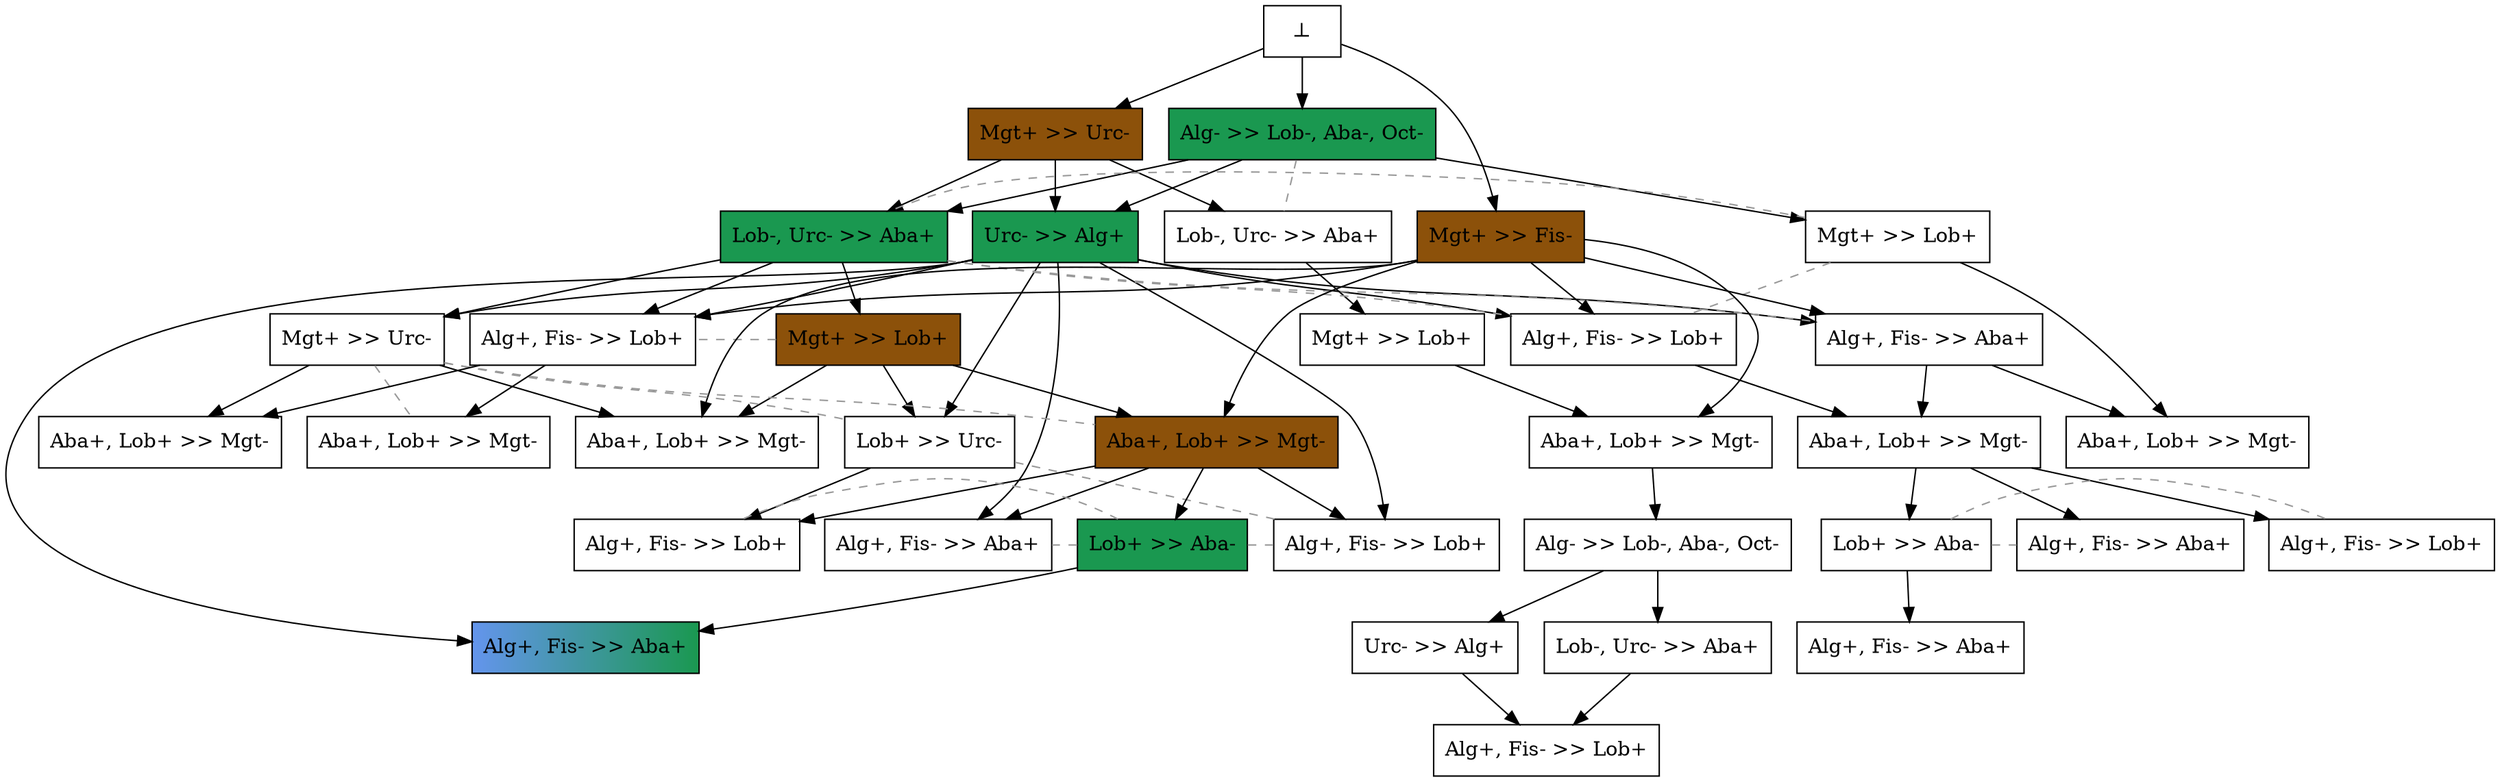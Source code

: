 digraph test {
  e3 -> e7;
  e1 -> e8;
  e1 -> e12;
  e3 -> e12;
  e1 -> e14;
  e3 -> e14;
  e7 -> e16;
  e14 -> e27;
  e2 -> e36;
  e12 -> e36;
  e2 -> e38;
  e12 -> e38;
  e12 -> e44;
  e14 -> e44;
  e2 -> e55;
  e16 -> e55;
  e2 -> e59;
  e12 -> e59;
  e14 -> e59;
  e12 -> e62;
  e27 -> e62;
  e55 -> e80;
  e2 -> e81;
  e27 -> e81;
  e36 -> e86;
  e38 -> e86;
  e81 -> e97;
  e80 -> e102;
  e80 -> e105;
  e86 -> e111;
  e12 -> e176;
  e97 -> e176;
  e102 -> e178;
  e105 -> e178;
  e62 -> e181;
  e81 -> e181;
  e111 -> e195;
  e2 -> e211;
  e27 -> e211;
  e44 -> e211;
  e12 -> e271;
  e81 -> e271;
  e12 -> e274;
  e81 -> e274;
  e44 -> e276;
  e59 -> e276;
  e86 -> e305;
  e86 -> e308;
  e8 -> e403;
  e38 -> e403;
  e59 -> e426;
  e0 -> e1;
  e0 -> e2;
  e0 -> e3;

//conflicts
  e1 -> e7 [arrowhead=none color=gray60 style=dashed constraint=false];
  e8 -> e14 [arrowhead=none color=gray60 style=dashed constraint=false];
  e8 -> e36 [arrowhead=none color=gray60 style=dashed constraint=false];
  e14 -> e36 [arrowhead=none color=gray60 style=dashed constraint=false];
  e14 -> e38 [arrowhead=none color=gray60 style=dashed constraint=false];
  e27 -> e59 [arrowhead=none color=gray60 style=dashed constraint=false];
  e44 -> e62 [arrowhead=none color=gray60 style=dashed constraint=false];
  e44 -> e81 [arrowhead=none color=gray60 style=dashed constraint=false];
  e44 -> e426 [arrowhead=none color=gray60 style=dashed constraint=false];
  e62 -> e274 [arrowhead=none color=gray60 style=dashed constraint=false];
  e97 -> e181 [arrowhead=none color=gray60 style=dashed constraint=false];
  e97 -> e271 [arrowhead=none color=gray60 style=dashed constraint=false];
  e97 -> e274 [arrowhead=none color=gray60 style=dashed constraint=false];
  e111 -> e305 [arrowhead=none color=gray60 style=dashed constraint=false];
  e111 -> e308 [arrowhead=none color=gray60 style=dashed constraint=false];

  e1 [color="black" fillcolor="#1a9850" label="Alg- >> Lob-, Aba-, Oct-" shape=box style=filled];
  e2 [color="black" fillcolor="#8c510a" label="Mgt+ >> Fis-" shape=box style=filled];
  e3 [color="black" fillcolor="#8c510a" label="Mgt+ >> Urc-" shape=box style=filled];
  e7 [color="black" fillcolor="white" label="Lob-, Urc- >> Aba+" shape=box style=filled];
  e8 [color="black" fillcolor="white" label="Mgt+ >> Lob+" shape=box style=filled];
  e12 [color="black" fillcolor="#1a9850" label="Urc- >> Alg+" shape=box style=filled];
  e14 [color="black" fillcolor="#1a9850" label="Lob-, Urc- >> Aba+" shape=box style=filled];
  e16 [color="black" fillcolor="white" label="Mgt+ >> Lob+" shape=box style=filled];
  e27 [color="black" fillcolor="#8c510a" label="Mgt+ >> Lob+" shape=box style=filled];
  e36 [color="black" fillcolor="white" label="Alg+, Fis- >> Lob+" shape=box style=filled];
  e38 [color="black" fillcolor="white" label="Alg+, Fis- >> Aba+" shape=box style=filled];
  e44 [color="black" fillcolor="white" label="Mgt+ >> Urc-" shape=box style=filled];
  e55 [color="black" fillcolor="white" label="Aba+, Lob+ >> Mgt-" shape=box style=filled];
  e59 [color="black" fillcolor="white" label="Alg+, Fis- >> Lob+" shape=box style=filled];
  e62 [color="black" fillcolor="white" label="Lob+ >> Urc-" shape=box style=filled];
  e80 [color="black" fillcolor="white" label="Alg- >> Lob-, Aba-, Oct-" shape=box style=filled];
  e81 [color="black" fillcolor="#8c510a" label="Aba+, Lob+ >> Mgt-" shape=box style=filled];
  e86 [color="black" fillcolor="white" label="Aba+, Lob+ >> Mgt-" shape=box style=filled];
  e97 [color="black" fillcolor="#1a9850" label="Lob+ >> Aba-" shape=box style=filled];
  e102 [color="black" fillcolor="white" label="Urc- >> Alg+" shape=box style=filled];
  e105 [color="black" fillcolor="white" label="Lob-, Urc- >> Aba+" shape=box style=filled];
  e111 [color="black" fillcolor="white" label="Lob+ >> Aba-" shape=box style=filled];
  e176 [color="black" fillcolor="cornflowerblue:#1a9850" label="Alg+, Fis- >> Aba+" shape=box style=filled];
  e178 [color="black" fillcolor="white:white" label="Alg+, Fis- >> Lob+" shape=box style=filled];
  e181 [color="black" fillcolor="white:white" label="Alg+, Fis- >> Lob+" shape=box style=filled];
  e195 [color="black" fillcolor="white:white" label="Alg+, Fis- >> Aba+" shape=box style=filled];
  e211 [color="black" fillcolor="white:white" label="Aba+, Lob+ >> Mgt-" shape=box style=filled];
  e271 [color="black" fillcolor="white:white" label="Alg+, Fis- >> Aba+" shape=box style=filled];
  e274 [color="black" fillcolor="white:white" label="Alg+, Fis- >> Lob+" shape=box style=filled];
  e276 [color="black" fillcolor="white:white" label="Aba+, Lob+ >> Mgt-" shape=box style=filled];
  e305 [color="black" fillcolor="white:white" label="Alg+, Fis- >> Aba+" shape=box style=filled];
  e308 [color="black" fillcolor="white:white" label="Alg+, Fis- >> Lob+" shape=box style=filled];
  e403 [color="black" fillcolor="white:white" label="Aba+, Lob+ >> Mgt-" shape=box style=filled];
  e426 [color="black" fillcolor="white:white" label="Aba+, Lob+ >> Mgt-" shape=box style=filled];
  e0 [fillcolor="white" label="⊥" shape=box style=filled];
}
